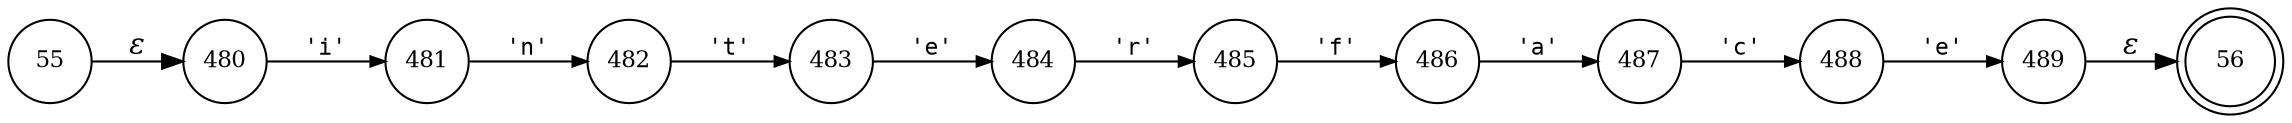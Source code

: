 digraph ATN {
rankdir=LR;
s56[fontsize=11, label="56", shape=doublecircle, fixedsize=true, width=.6];
s480[fontsize=11,label="480", shape=circle, fixedsize=true, width=.55, peripheries=1];
s481[fontsize=11,label="481", shape=circle, fixedsize=true, width=.55, peripheries=1];
s482[fontsize=11,label="482", shape=circle, fixedsize=true, width=.55, peripheries=1];
s483[fontsize=11,label="483", shape=circle, fixedsize=true, width=.55, peripheries=1];
s484[fontsize=11,label="484", shape=circle, fixedsize=true, width=.55, peripheries=1];
s485[fontsize=11,label="485", shape=circle, fixedsize=true, width=.55, peripheries=1];
s486[fontsize=11,label="486", shape=circle, fixedsize=true, width=.55, peripheries=1];
s55[fontsize=11,label="55", shape=circle, fixedsize=true, width=.55, peripheries=1];
s487[fontsize=11,label="487", shape=circle, fixedsize=true, width=.55, peripheries=1];
s488[fontsize=11,label="488", shape=circle, fixedsize=true, width=.55, peripheries=1];
s489[fontsize=11,label="489", shape=circle, fixedsize=true, width=.55, peripheries=1];
s55 -> s480 [fontname="Times-Italic", label="&epsilon;"];
s480 -> s481 [fontsize=11, fontname="Courier", arrowsize=.7, label = "'i'", arrowhead = normal];
s481 -> s482 [fontsize=11, fontname="Courier", arrowsize=.7, label = "'n'", arrowhead = normal];
s482 -> s483 [fontsize=11, fontname="Courier", arrowsize=.7, label = "'t'", arrowhead = normal];
s483 -> s484 [fontsize=11, fontname="Courier", arrowsize=.7, label = "'e'", arrowhead = normal];
s484 -> s485 [fontsize=11, fontname="Courier", arrowsize=.7, label = "'r'", arrowhead = normal];
s485 -> s486 [fontsize=11, fontname="Courier", arrowsize=.7, label = "'f'", arrowhead = normal];
s486 -> s487 [fontsize=11, fontname="Courier", arrowsize=.7, label = "'a'", arrowhead = normal];
s487 -> s488 [fontsize=11, fontname="Courier", arrowsize=.7, label = "'c'", arrowhead = normal];
s488 -> s489 [fontsize=11, fontname="Courier", arrowsize=.7, label = "'e'", arrowhead = normal];
s489 -> s56 [fontname="Times-Italic", label="&epsilon;"];
}